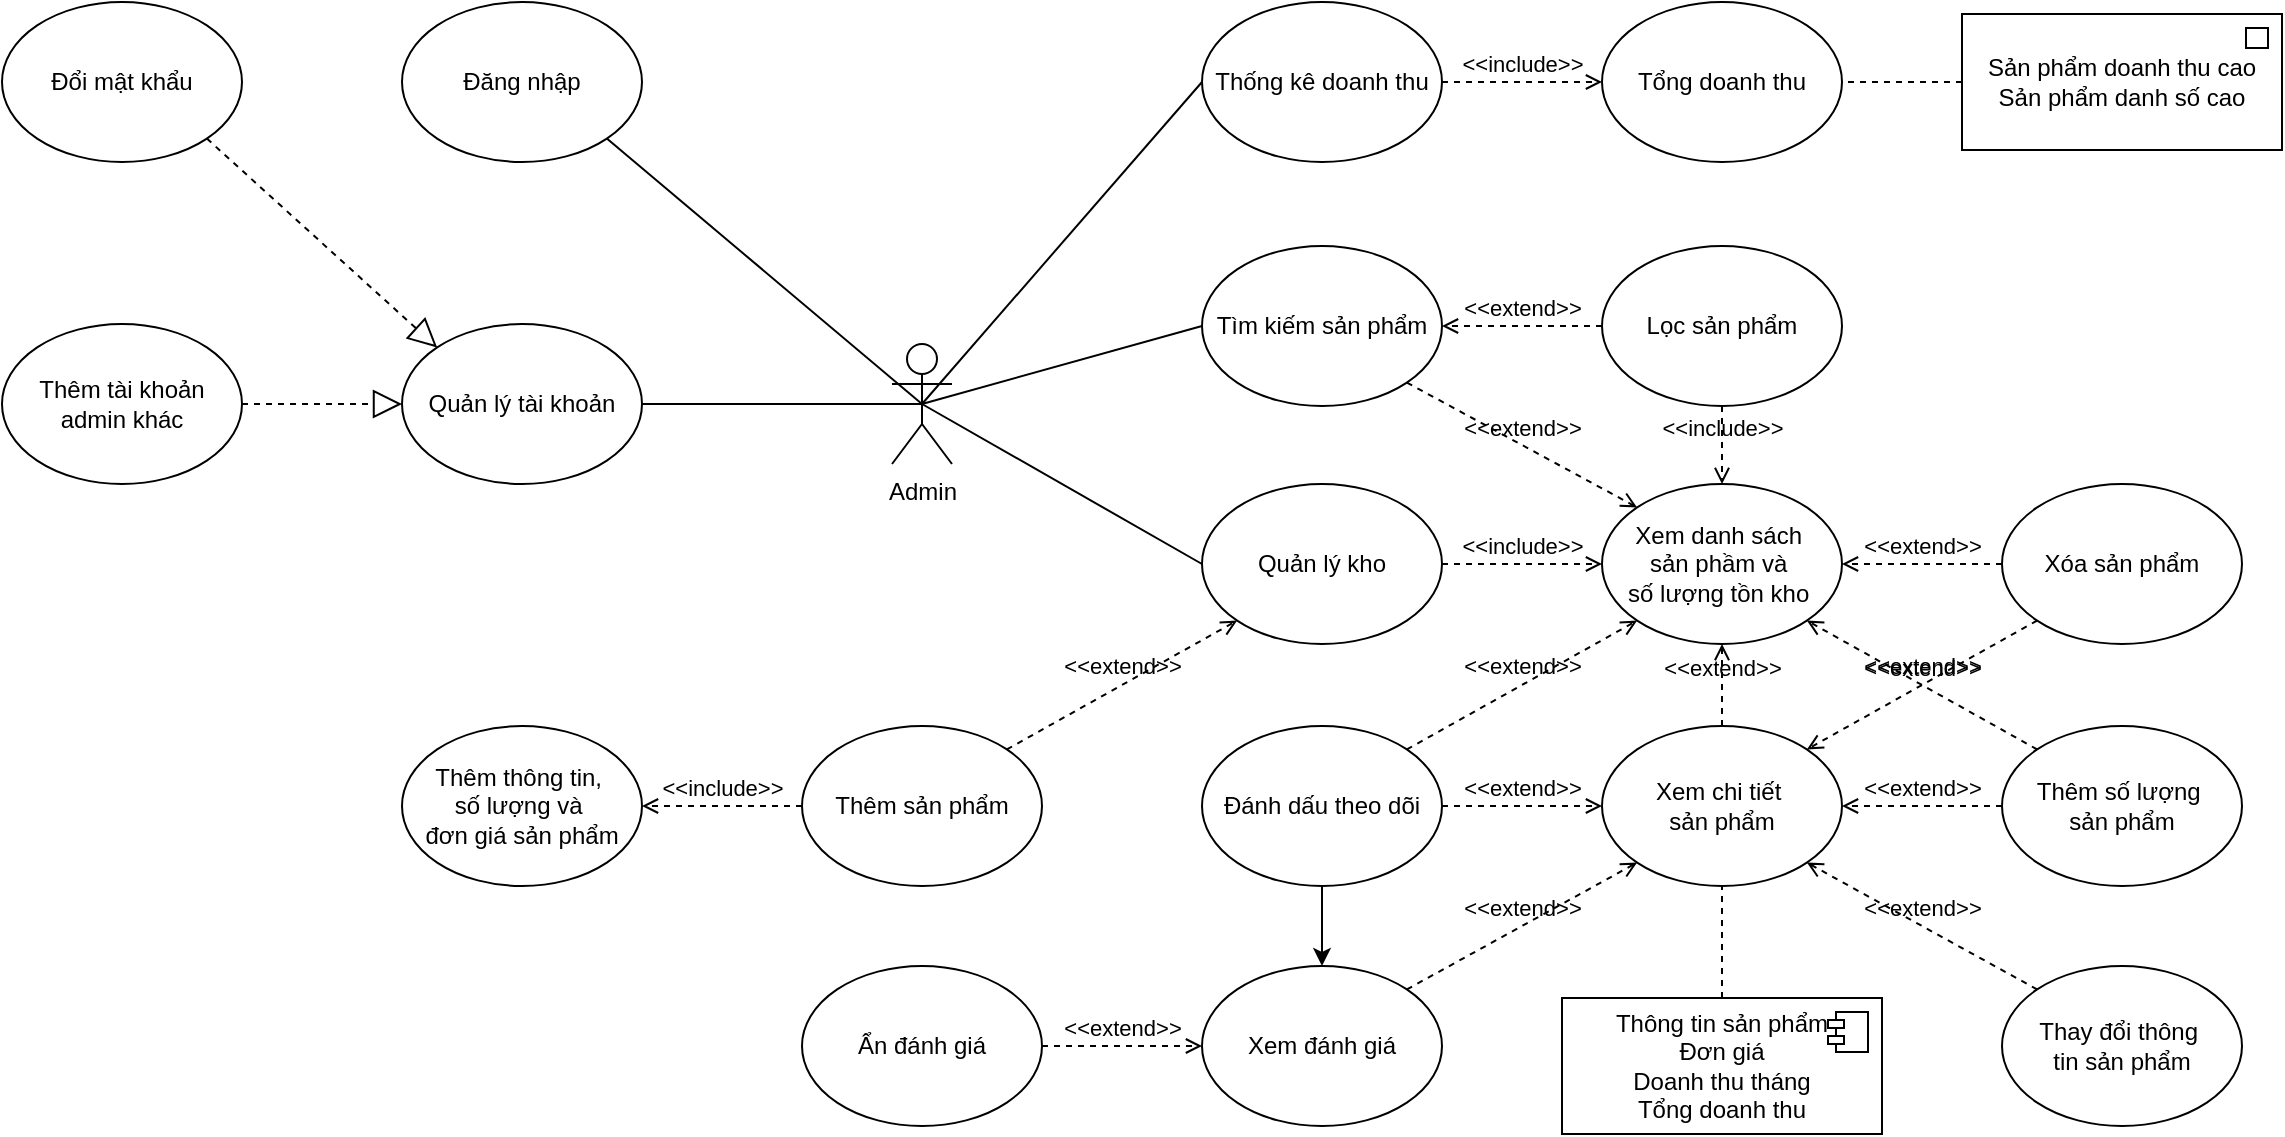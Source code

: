 <mxfile version="26.0.13">
  <diagram name="Trang-1" id="7gVqKXaqopsPHb8PENRs">
    <mxGraphModel dx="2048" dy="759" grid="1" gridSize="10" guides="1" tooltips="1" connect="1" arrows="1" fold="1" page="1" pageScale="1" pageWidth="827" pageHeight="1169" math="0" shadow="0">
      <root>
        <mxCell id="0" />
        <mxCell id="1" parent="0" />
        <mxCell id="UJf4-2AiPMRl4RAhR3Zu-1" value="Admin&lt;div&gt;&lt;br&gt;&lt;/div&gt;" style="shape=umlActor;verticalLabelPosition=bottom;verticalAlign=top;html=1;outlineConnect=0;" vertex="1" parent="1">
          <mxGeometry x="145" y="249" width="30" height="60" as="geometry" />
        </mxCell>
        <mxCell id="UJf4-2AiPMRl4RAhR3Zu-27" value="Xem danh sách&amp;nbsp;&lt;div&gt;sản&amp;nbsp;&lt;span style=&quot;background-color: transparent; color: light-dark(rgb(0, 0, 0), rgb(255, 255, 255));&quot;&gt;phầm và&amp;nbsp;&lt;/span&gt;&lt;/div&gt;&lt;div&gt;&lt;span style=&quot;background-color: transparent; color: light-dark(rgb(0, 0, 0), rgb(255, 255, 255));&quot;&gt;số lượng tồn kho&amp;nbsp;&lt;/span&gt;&lt;/div&gt;" style="ellipse;whiteSpace=wrap;html=1;" vertex="1" parent="1">
          <mxGeometry x="500" y="319" width="120" height="80" as="geometry" />
        </mxCell>
        <mxCell id="UJf4-2AiPMRl4RAhR3Zu-60" value="Xem chi tiết&amp;nbsp;&lt;div&gt;sản phẩm&lt;/div&gt;" style="ellipse;whiteSpace=wrap;html=1;" vertex="1" parent="1">
          <mxGeometry x="500" y="440" width="120" height="80" as="geometry" />
        </mxCell>
        <mxCell id="UJf4-2AiPMRl4RAhR3Zu-61" value="Tìm kiếm sản phẩm" style="ellipse;whiteSpace=wrap;html=1;" vertex="1" parent="1">
          <mxGeometry x="300" y="200" width="120" height="80" as="geometry" />
        </mxCell>
        <mxCell id="UJf4-2AiPMRl4RAhR3Zu-62" value="&amp;lt;&amp;lt;extend&amp;gt;&amp;gt;" style="html=1;verticalAlign=bottom;labelBackgroundColor=none;endArrow=open;endFill=0;dashed=1;rounded=0;entryX=1;entryY=0.5;entryDx=0;entryDy=0;exitX=0;exitY=0.5;exitDx=0;exitDy=0;" edge="1" parent="1" source="UJf4-2AiPMRl4RAhR3Zu-63" target="UJf4-2AiPMRl4RAhR3Zu-61">
          <mxGeometry width="160" relative="1" as="geometry">
            <mxPoint x="460" y="200" as="sourcePoint" />
            <mxPoint x="490" y="290" as="targetPoint" />
          </mxGeometry>
        </mxCell>
        <mxCell id="UJf4-2AiPMRl4RAhR3Zu-63" value="Lọc sản phẩm" style="ellipse;whiteSpace=wrap;html=1;" vertex="1" parent="1">
          <mxGeometry x="500" y="200" width="120" height="80" as="geometry" />
        </mxCell>
        <mxCell id="UJf4-2AiPMRl4RAhR3Zu-72" value="&amp;lt;&amp;lt;extend&amp;gt;&amp;gt;" style="html=1;verticalAlign=bottom;labelBackgroundColor=none;endArrow=open;endFill=0;dashed=1;rounded=0;entryX=0;entryY=0;entryDx=0;entryDy=0;exitX=1;exitY=1;exitDx=0;exitDy=0;" edge="1" parent="1" source="UJf4-2AiPMRl4RAhR3Zu-61" target="UJf4-2AiPMRl4RAhR3Zu-27">
          <mxGeometry width="160" relative="1" as="geometry">
            <mxPoint x="317" y="778" as="sourcePoint" />
            <mxPoint x="327" y="768" as="targetPoint" />
          </mxGeometry>
        </mxCell>
        <mxCell id="UJf4-2AiPMRl4RAhR3Zu-73" value="&amp;lt;&amp;lt;extend&amp;gt;&amp;gt;" style="html=1;verticalAlign=bottom;labelBackgroundColor=none;endArrow=open;endFill=0;dashed=1;rounded=0;entryX=0.5;entryY=1;entryDx=0;entryDy=0;exitX=0.5;exitY=0;exitDx=0;exitDy=0;" edge="1" parent="1" source="UJf4-2AiPMRl4RAhR3Zu-60" target="UJf4-2AiPMRl4RAhR3Zu-27">
          <mxGeometry width="160" relative="1" as="geometry">
            <mxPoint x="510" y="420" as="sourcePoint" />
            <mxPoint x="357" y="688" as="targetPoint" />
          </mxGeometry>
        </mxCell>
        <mxCell id="UJf4-2AiPMRl4RAhR3Zu-83" value="Quản lý tài khoản" style="ellipse;whiteSpace=wrap;html=1;" vertex="1" parent="1">
          <mxGeometry x="-100" y="239" width="120" height="80" as="geometry" />
        </mxCell>
        <mxCell id="UJf4-2AiPMRl4RAhR3Zu-85" value="Đăng nhập" style="ellipse;whiteSpace=wrap;html=1;" vertex="1" parent="1">
          <mxGeometry x="-100" y="78" width="120" height="80" as="geometry" />
        </mxCell>
        <mxCell id="UJf4-2AiPMRl4RAhR3Zu-91" value="Thêm tài khoản admin khác" style="ellipse;whiteSpace=wrap;html=1;" vertex="1" parent="1">
          <mxGeometry x="-300" y="239" width="120" height="80" as="geometry" />
        </mxCell>
        <mxCell id="UJf4-2AiPMRl4RAhR3Zu-149" value="" style="endArrow=block;dashed=1;endFill=0;endSize=12;html=1;rounded=0;exitX=1;exitY=0.5;exitDx=0;exitDy=0;entryX=0;entryY=0.5;entryDx=0;entryDy=0;" edge="1" parent="1" source="UJf4-2AiPMRl4RAhR3Zu-91" target="UJf4-2AiPMRl4RAhR3Zu-83">
          <mxGeometry width="160" relative="1" as="geometry">
            <mxPoint x="-120" y="1050" as="sourcePoint" />
            <mxPoint x="-210" y="360" as="targetPoint" />
            <Array as="points" />
          </mxGeometry>
        </mxCell>
        <mxCell id="UJf4-2AiPMRl4RAhR3Zu-151" value="Đổi mật khẩu" style="ellipse;whiteSpace=wrap;html=1;" vertex="1" parent="1">
          <mxGeometry x="-300" y="78" width="120" height="80" as="geometry" />
        </mxCell>
        <mxCell id="UJf4-2AiPMRl4RAhR3Zu-152" value="" style="endArrow=block;dashed=1;endFill=0;endSize=12;html=1;rounded=0;exitX=1;exitY=1;exitDx=0;exitDy=0;entryX=0;entryY=0;entryDx=0;entryDy=0;" edge="1" parent="1" source="UJf4-2AiPMRl4RAhR3Zu-151" target="UJf4-2AiPMRl4RAhR3Zu-83">
          <mxGeometry width="160" relative="1" as="geometry">
            <mxPoint x="-230" y="170" as="sourcePoint" />
            <mxPoint x="-230" y="251" as="targetPoint" />
            <Array as="points" />
          </mxGeometry>
        </mxCell>
        <mxCell id="UJf4-2AiPMRl4RAhR3Zu-155" value="" style="endArrow=none;html=1;rounded=0;exitX=0.5;exitY=0.5;exitDx=0;exitDy=0;exitPerimeter=0;entryX=1;entryY=1;entryDx=0;entryDy=0;" edge="1" parent="1" source="UJf4-2AiPMRl4RAhR3Zu-1" target="UJf4-2AiPMRl4RAhR3Zu-85">
          <mxGeometry width="50" height="50" relative="1" as="geometry">
            <mxPoint x="180" y="299" as="sourcePoint" />
            <mxPoint x="338" y="432" as="targetPoint" />
          </mxGeometry>
        </mxCell>
        <mxCell id="UJf4-2AiPMRl4RAhR3Zu-170" value="Xem đánh giá" style="ellipse;whiteSpace=wrap;html=1;" vertex="1" parent="1">
          <mxGeometry x="300" y="560" width="120" height="80" as="geometry" />
        </mxCell>
        <mxCell id="UJf4-2AiPMRl4RAhR3Zu-171" value="&amp;lt;&amp;lt;extend&amp;gt;&amp;gt;" style="html=1;verticalAlign=bottom;labelBackgroundColor=none;endArrow=open;endFill=0;dashed=1;rounded=0;entryX=0;entryY=1;entryDx=0;entryDy=0;exitX=1;exitY=0;exitDx=0;exitDy=0;" edge="1" parent="1" source="UJf4-2AiPMRl4RAhR3Zu-170" target="UJf4-2AiPMRl4RAhR3Zu-60">
          <mxGeometry x="-0.001" width="160" relative="1" as="geometry">
            <mxPoint x="417" y="848" as="sourcePoint" />
            <mxPoint x="440" y="530" as="targetPoint" />
            <mxPoint as="offset" />
          </mxGeometry>
        </mxCell>
        <mxCell id="UJf4-2AiPMRl4RAhR3Zu-175" value="Thêm số lượng&amp;nbsp;&lt;div&gt;sản phẩm&lt;/div&gt;" style="ellipse;whiteSpace=wrap;html=1;" vertex="1" parent="1">
          <mxGeometry x="700" y="440" width="120" height="80" as="geometry" />
        </mxCell>
        <mxCell id="UJf4-2AiPMRl4RAhR3Zu-177" value="Xóa sản phẩm" style="ellipse;whiteSpace=wrap;html=1;" vertex="1" parent="1">
          <mxGeometry x="700" y="319" width="120" height="80" as="geometry" />
        </mxCell>
        <mxCell id="UJf4-2AiPMRl4RAhR3Zu-178" value="&amp;lt;&amp;lt;extend&amp;gt;&amp;gt;" style="html=1;verticalAlign=bottom;labelBackgroundColor=none;endArrow=open;endFill=0;dashed=1;rounded=0;entryX=1;entryY=0;entryDx=0;entryDy=0;exitX=0;exitY=1;exitDx=0;exitDy=0;" edge="1" parent="1" source="UJf4-2AiPMRl4RAhR3Zu-177" target="UJf4-2AiPMRl4RAhR3Zu-60">
          <mxGeometry width="160" relative="1" as="geometry">
            <mxPoint x="680" y="460" as="sourcePoint" />
            <mxPoint x="-123" y="621" as="targetPoint" />
            <mxPoint as="offset" />
          </mxGeometry>
        </mxCell>
        <mxCell id="UJf4-2AiPMRl4RAhR3Zu-179" value="&amp;lt;&amp;lt;extend&amp;gt;&amp;gt;" style="html=1;verticalAlign=bottom;labelBackgroundColor=none;endArrow=open;endFill=0;dashed=1;rounded=0;entryX=1;entryY=0.5;entryDx=0;entryDy=0;exitX=0;exitY=0.5;exitDx=0;exitDy=0;" edge="1" parent="1" source="UJf4-2AiPMRl4RAhR3Zu-175" target="UJf4-2AiPMRl4RAhR3Zu-60">
          <mxGeometry x="0.002" width="160" relative="1" as="geometry">
            <mxPoint x="640" y="470" as="sourcePoint" />
            <mxPoint x="557" y="650" as="targetPoint" />
            <mxPoint as="offset" />
          </mxGeometry>
        </mxCell>
        <mxCell id="UJf4-2AiPMRl4RAhR3Zu-220" value="" style="edgeStyle=orthogonalEdgeStyle;rounded=0;orthogonalLoop=1;jettySize=auto;html=1;" edge="1" parent="1" source="UJf4-2AiPMRl4RAhR3Zu-180" target="UJf4-2AiPMRl4RAhR3Zu-170">
          <mxGeometry relative="1" as="geometry" />
        </mxCell>
        <mxCell id="UJf4-2AiPMRl4RAhR3Zu-180" value="Đánh dấu theo dõi" style="ellipse;whiteSpace=wrap;html=1;" vertex="1" parent="1">
          <mxGeometry x="300" y="440" width="120" height="80" as="geometry" />
        </mxCell>
        <mxCell id="UJf4-2AiPMRl4RAhR3Zu-182" value="&amp;lt;&amp;lt;extend&amp;gt;&amp;gt;" style="html=1;verticalAlign=bottom;labelBackgroundColor=none;endArrow=open;endFill=0;dashed=1;rounded=0;entryX=0;entryY=0.5;entryDx=0;entryDy=0;exitX=1;exitY=0.5;exitDx=0;exitDy=0;" edge="1" parent="1" source="UJf4-2AiPMRl4RAhR3Zu-180" target="UJf4-2AiPMRl4RAhR3Zu-60">
          <mxGeometry x="-0.003" width="160" relative="1" as="geometry">
            <mxPoint x="430" y="520" as="sourcePoint" />
            <mxPoint x="715" y="822" as="targetPoint" />
            <mxPoint as="offset" />
          </mxGeometry>
        </mxCell>
        <mxCell id="UJf4-2AiPMRl4RAhR3Zu-183" value="Thay đổi thông&amp;nbsp;&lt;div&gt;tin sản phẩm&lt;/div&gt;" style="ellipse;whiteSpace=wrap;html=1;" vertex="1" parent="1">
          <mxGeometry x="700" y="560" width="120" height="80" as="geometry" />
        </mxCell>
        <mxCell id="UJf4-2AiPMRl4RAhR3Zu-184" value="&amp;lt;&amp;lt;extend&amp;gt;&amp;gt;" style="html=1;verticalAlign=bottom;labelBackgroundColor=none;endArrow=open;endFill=0;dashed=1;rounded=0;entryX=1;entryY=1;entryDx=0;entryDy=0;exitX=0;exitY=0;exitDx=0;exitDy=0;" edge="1" parent="1" source="UJf4-2AiPMRl4RAhR3Zu-183" target="UJf4-2AiPMRl4RAhR3Zu-60">
          <mxGeometry x="0.002" width="160" relative="1" as="geometry">
            <mxPoint x="650" y="508" as="sourcePoint" />
            <mxPoint x="715" y="638" as="targetPoint" />
            <mxPoint as="offset" />
          </mxGeometry>
        </mxCell>
        <mxCell id="UJf4-2AiPMRl4RAhR3Zu-185" value="Thông tin sản phẩm&lt;div&gt;Đơn giá&lt;/div&gt;&lt;div&gt;Doanh thu tháng&lt;/div&gt;&lt;div&gt;Tổng doanh thu&lt;/div&gt;" style="html=1;dropTarget=0;whiteSpace=wrap;" vertex="1" parent="1">
          <mxGeometry x="480" y="576" width="160" height="68" as="geometry" />
        </mxCell>
        <mxCell id="UJf4-2AiPMRl4RAhR3Zu-186" value="" style="shape=module;jettyWidth=8;jettyHeight=4;" vertex="1" parent="UJf4-2AiPMRl4RAhR3Zu-185">
          <mxGeometry x="1" width="20" height="20" relative="1" as="geometry">
            <mxPoint x="-27" y="7" as="offset" />
          </mxGeometry>
        </mxCell>
        <mxCell id="UJf4-2AiPMRl4RAhR3Zu-187" value="" style="endArrow=none;dashed=1;html=1;rounded=0;entryX=0.5;entryY=1;entryDx=0;entryDy=0;exitX=0.5;exitY=0;exitDx=0;exitDy=0;" edge="1" parent="1" source="UJf4-2AiPMRl4RAhR3Zu-185" target="UJf4-2AiPMRl4RAhR3Zu-60">
          <mxGeometry width="50" height="50" relative="1" as="geometry">
            <mxPoint x="397" y="740" as="sourcePoint" />
            <mxPoint x="447" y="690" as="targetPoint" />
          </mxGeometry>
        </mxCell>
        <mxCell id="UJf4-2AiPMRl4RAhR3Zu-188" value="Thống kê doanh thu" style="ellipse;whiteSpace=wrap;html=1;" vertex="1" parent="1">
          <mxGeometry x="300" y="78" width="120" height="80" as="geometry" />
        </mxCell>
        <mxCell id="UJf4-2AiPMRl4RAhR3Zu-189" value="Tổng doanh thu" style="ellipse;whiteSpace=wrap;html=1;" vertex="1" parent="1">
          <mxGeometry x="500" y="78" width="120" height="80" as="geometry" />
        </mxCell>
        <mxCell id="UJf4-2AiPMRl4RAhR3Zu-190" value="&amp;lt;&amp;lt;include&amp;gt;&amp;gt;" style="html=1;verticalAlign=bottom;labelBackgroundColor=none;endArrow=open;endFill=0;dashed=1;rounded=0;exitX=1;exitY=0.5;exitDx=0;exitDy=0;entryX=0;entryY=0.5;entryDx=0;entryDy=0;" edge="1" parent="1" source="UJf4-2AiPMRl4RAhR3Zu-188" target="UJf4-2AiPMRl4RAhR3Zu-189">
          <mxGeometry width="160" relative="1" as="geometry">
            <mxPoint x="528" y="337" as="sourcePoint" />
            <mxPoint x="412" y="275" as="targetPoint" />
            <mxPoint as="offset" />
          </mxGeometry>
        </mxCell>
        <mxCell id="UJf4-2AiPMRl4RAhR3Zu-191" value="" style="endArrow=none;html=1;rounded=0;exitX=0.5;exitY=0.5;exitDx=0;exitDy=0;exitPerimeter=0;entryX=0;entryY=0.5;entryDx=0;entryDy=0;" edge="1" parent="1" source="UJf4-2AiPMRl4RAhR3Zu-1" target="UJf4-2AiPMRl4RAhR3Zu-188">
          <mxGeometry width="50" height="50" relative="1" as="geometry">
            <mxPoint x="170" y="289" as="sourcePoint" />
            <mxPoint x="328" y="579" as="targetPoint" />
          </mxGeometry>
        </mxCell>
        <mxCell id="UJf4-2AiPMRl4RAhR3Zu-194" value="Sản phẩm doanh thu cao&lt;div&gt;Sản phẩm danh số cao&lt;/div&gt;" style="html=1;dropTarget=0;whiteSpace=wrap;" vertex="1" parent="1">
          <mxGeometry x="680" y="84" width="160" height="68" as="geometry" />
        </mxCell>
        <mxCell id="UJf4-2AiPMRl4RAhR3Zu-195" value="" style="shape=module;jettyWidth=0;jettyHeight=0;" vertex="1" parent="UJf4-2AiPMRl4RAhR3Zu-194">
          <mxGeometry x="1" width="11" height="10" relative="1" as="geometry">
            <mxPoint x="-18" y="7" as="offset" />
          </mxGeometry>
        </mxCell>
        <mxCell id="UJf4-2AiPMRl4RAhR3Zu-197" value="Quản lý kho" style="ellipse;whiteSpace=wrap;html=1;" vertex="1" parent="1">
          <mxGeometry x="300" y="319" width="120" height="80" as="geometry" />
        </mxCell>
        <mxCell id="UJf4-2AiPMRl4RAhR3Zu-199" value="&amp;lt;&amp;lt;include&amp;gt;&amp;gt;" style="html=1;verticalAlign=bottom;labelBackgroundColor=none;endArrow=open;endFill=0;dashed=1;rounded=0;exitX=1;exitY=0.5;exitDx=0;exitDy=0;entryX=0;entryY=0.5;entryDx=0;entryDy=0;" edge="1" parent="1" source="UJf4-2AiPMRl4RAhR3Zu-197" target="UJf4-2AiPMRl4RAhR3Zu-27">
          <mxGeometry width="160" relative="1" as="geometry">
            <mxPoint x="515" y="700" as="sourcePoint" />
            <mxPoint x="399" y="638" as="targetPoint" />
            <mxPoint as="offset" />
          </mxGeometry>
        </mxCell>
        <mxCell id="UJf4-2AiPMRl4RAhR3Zu-200" value="" style="endArrow=none;html=1;rounded=0;exitX=0.5;exitY=0.5;exitDx=0;exitDy=0;exitPerimeter=0;entryX=0;entryY=0.5;entryDx=0;entryDy=0;" edge="1" parent="1" source="UJf4-2AiPMRl4RAhR3Zu-1" target="UJf4-2AiPMRl4RAhR3Zu-61">
          <mxGeometry width="50" height="50" relative="1" as="geometry">
            <mxPoint x="170" y="289" as="sourcePoint" />
            <mxPoint x="310" y="128" as="targetPoint" />
          </mxGeometry>
        </mxCell>
        <mxCell id="UJf4-2AiPMRl4RAhR3Zu-201" value="" style="endArrow=none;html=1;rounded=0;exitX=0.5;exitY=0.5;exitDx=0;exitDy=0;exitPerimeter=0;entryX=0;entryY=0.5;entryDx=0;entryDy=0;" edge="1" parent="1" source="UJf4-2AiPMRl4RAhR3Zu-1" target="UJf4-2AiPMRl4RAhR3Zu-197">
          <mxGeometry width="50" height="50" relative="1" as="geometry">
            <mxPoint x="180" y="299" as="sourcePoint" />
            <mxPoint x="320" y="138" as="targetPoint" />
          </mxGeometry>
        </mxCell>
        <mxCell id="UJf4-2AiPMRl4RAhR3Zu-204" value="&amp;lt;&amp;lt;extend&amp;gt;&amp;gt;" style="html=1;verticalAlign=bottom;labelBackgroundColor=none;endArrow=open;endFill=0;dashed=1;rounded=0;entryX=1;entryY=0.5;entryDx=0;entryDy=0;exitX=0;exitY=0.5;exitDx=0;exitDy=0;" edge="1" parent="1" source="UJf4-2AiPMRl4RAhR3Zu-177" target="UJf4-2AiPMRl4RAhR3Zu-27">
          <mxGeometry width="160" relative="1" as="geometry">
            <mxPoint x="670" y="290" as="sourcePoint" />
            <mxPoint x="728" y="397" as="targetPoint" />
            <mxPoint as="offset" />
          </mxGeometry>
        </mxCell>
        <mxCell id="UJf4-2AiPMRl4RAhR3Zu-205" value="&amp;lt;&amp;lt;extend&amp;gt;&amp;gt;" style="html=1;verticalAlign=bottom;labelBackgroundColor=none;endArrow=open;endFill=0;dashed=1;rounded=0;entryX=1;entryY=1;entryDx=0;entryDy=0;exitX=0;exitY=0;exitDx=0;exitDy=0;" edge="1" parent="1" source="UJf4-2AiPMRl4RAhR3Zu-175" target="UJf4-2AiPMRl4RAhR3Zu-27">
          <mxGeometry width="160" relative="1" as="geometry">
            <mxPoint x="660" y="390" as="sourcePoint" />
            <mxPoint x="710" y="369" as="targetPoint" />
            <mxPoint as="offset" />
          </mxGeometry>
        </mxCell>
        <mxCell id="UJf4-2AiPMRl4RAhR3Zu-206" value="&amp;lt;&amp;lt;extend&amp;gt;&amp;gt;" style="html=1;verticalAlign=bottom;labelBackgroundColor=none;endArrow=open;endFill=0;dashed=1;rounded=0;exitX=1;exitY=0;exitDx=0;exitDy=0;entryX=0;entryY=1;entryDx=0;entryDy=0;" edge="1" parent="1" source="UJf4-2AiPMRl4RAhR3Zu-180" target="UJf4-2AiPMRl4RAhR3Zu-27">
          <mxGeometry x="-0.003" width="160" relative="1" as="geometry">
            <mxPoint x="510" y="490" as="sourcePoint" />
            <mxPoint x="410" y="410" as="targetPoint" />
            <mxPoint as="offset" />
          </mxGeometry>
        </mxCell>
        <mxCell id="UJf4-2AiPMRl4RAhR3Zu-210" value="&amp;lt;&amp;lt;include&amp;gt;&amp;gt;" style="html=1;verticalAlign=bottom;labelBackgroundColor=none;endArrow=open;endFill=0;dashed=1;rounded=0;exitX=0.5;exitY=1;exitDx=0;exitDy=0;entryX=0.5;entryY=0;entryDx=0;entryDy=0;" edge="1" parent="1" source="UJf4-2AiPMRl4RAhR3Zu-63" target="UJf4-2AiPMRl4RAhR3Zu-27">
          <mxGeometry width="160" relative="1" as="geometry">
            <mxPoint x="430" y="128" as="sourcePoint" />
            <mxPoint x="510" y="128" as="targetPoint" />
            <mxPoint as="offset" />
          </mxGeometry>
        </mxCell>
        <mxCell id="UJf4-2AiPMRl4RAhR3Zu-211" value="" style="endArrow=none;dashed=1;html=1;rounded=0;entryX=1;entryY=0.5;entryDx=0;entryDy=0;exitX=0;exitY=0.5;exitDx=0;exitDy=0;" edge="1" parent="1" source="UJf4-2AiPMRl4RAhR3Zu-194" target="UJf4-2AiPMRl4RAhR3Zu-189">
          <mxGeometry width="50" height="50" relative="1" as="geometry">
            <mxPoint x="570" y="586" as="sourcePoint" />
            <mxPoint x="570" y="530" as="targetPoint" />
          </mxGeometry>
        </mxCell>
        <mxCell id="UJf4-2AiPMRl4RAhR3Zu-212" value="" style="endArrow=none;html=1;rounded=0;exitX=0.5;exitY=0.5;exitDx=0;exitDy=0;exitPerimeter=0;entryX=1;entryY=0.5;entryDx=0;entryDy=0;" edge="1" parent="1" source="UJf4-2AiPMRl4RAhR3Zu-1" target="UJf4-2AiPMRl4RAhR3Zu-83">
          <mxGeometry width="50" height="50" relative="1" as="geometry">
            <mxPoint x="170" y="289" as="sourcePoint" />
            <mxPoint x="12" y="156" as="targetPoint" />
          </mxGeometry>
        </mxCell>
        <mxCell id="UJf4-2AiPMRl4RAhR3Zu-213" value="Thêm sản phẩm" style="ellipse;whiteSpace=wrap;html=1;" vertex="1" parent="1">
          <mxGeometry x="100" y="440" width="120" height="80" as="geometry" />
        </mxCell>
        <mxCell id="UJf4-2AiPMRl4RAhR3Zu-214" value="&amp;lt;&amp;lt;extend&amp;gt;&amp;gt;" style="html=1;verticalAlign=bottom;labelBackgroundColor=none;endArrow=open;endFill=0;dashed=1;rounded=0;exitX=1;exitY=0;exitDx=0;exitDy=0;entryX=0;entryY=1;entryDx=0;entryDy=0;" edge="1" parent="1" source="UJf4-2AiPMRl4RAhR3Zu-213" target="UJf4-2AiPMRl4RAhR3Zu-197">
          <mxGeometry x="-0.003" width="160" relative="1" as="geometry">
            <mxPoint x="412" y="462" as="sourcePoint" />
            <mxPoint x="528" y="397" as="targetPoint" />
            <mxPoint as="offset" />
          </mxGeometry>
        </mxCell>
        <mxCell id="UJf4-2AiPMRl4RAhR3Zu-215" value="Thêm thông tin,&amp;nbsp;&lt;div&gt;số lượng và&amp;nbsp;&lt;/div&gt;&lt;div&gt;đơn&amp;nbsp;&lt;span style=&quot;background-color: transparent; color: light-dark(rgb(0, 0, 0), rgb(255, 255, 255));&quot;&gt;giá&amp;nbsp;&lt;/span&gt;&lt;span style=&quot;background-color: transparent; color: light-dark(rgb(0, 0, 0), rgb(255, 255, 255));&quot;&gt;sản phẩm&lt;/span&gt;&lt;/div&gt;" style="ellipse;whiteSpace=wrap;html=1;" vertex="1" parent="1">
          <mxGeometry x="-100" y="440" width="120" height="80" as="geometry" />
        </mxCell>
        <mxCell id="UJf4-2AiPMRl4RAhR3Zu-218" value="&amp;lt;&amp;lt;include&amp;gt;&amp;gt;" style="html=1;verticalAlign=bottom;labelBackgroundColor=none;endArrow=open;endFill=0;dashed=1;rounded=0;exitX=0;exitY=0.5;exitDx=0;exitDy=0;entryX=1;entryY=0.5;entryDx=0;entryDy=0;" edge="1" parent="1" source="UJf4-2AiPMRl4RAhR3Zu-213" target="UJf4-2AiPMRl4RAhR3Zu-215">
          <mxGeometry width="160" relative="1" as="geometry">
            <mxPoint x="430" y="128" as="sourcePoint" />
            <mxPoint x="510" y="128" as="targetPoint" />
            <mxPoint as="offset" />
          </mxGeometry>
        </mxCell>
        <mxCell id="UJf4-2AiPMRl4RAhR3Zu-219" value="Ẩn đánh giá" style="ellipse;whiteSpace=wrap;html=1;" vertex="1" parent="1">
          <mxGeometry x="100" y="560" width="120" height="80" as="geometry" />
        </mxCell>
        <mxCell id="UJf4-2AiPMRl4RAhR3Zu-221" value="&amp;lt;&amp;lt;extend&amp;gt;&amp;gt;" style="html=1;verticalAlign=bottom;labelBackgroundColor=none;endArrow=open;endFill=0;dashed=1;rounded=0;entryX=0;entryY=0.5;entryDx=0;entryDy=0;exitX=1;exitY=0.5;exitDx=0;exitDy=0;" edge="1" parent="1" source="UJf4-2AiPMRl4RAhR3Zu-219" target="UJf4-2AiPMRl4RAhR3Zu-170">
          <mxGeometry x="-0.001" width="160" relative="1" as="geometry">
            <mxPoint x="412" y="582" as="sourcePoint" />
            <mxPoint x="528" y="518" as="targetPoint" />
            <mxPoint as="offset" />
          </mxGeometry>
        </mxCell>
      </root>
    </mxGraphModel>
  </diagram>
</mxfile>
